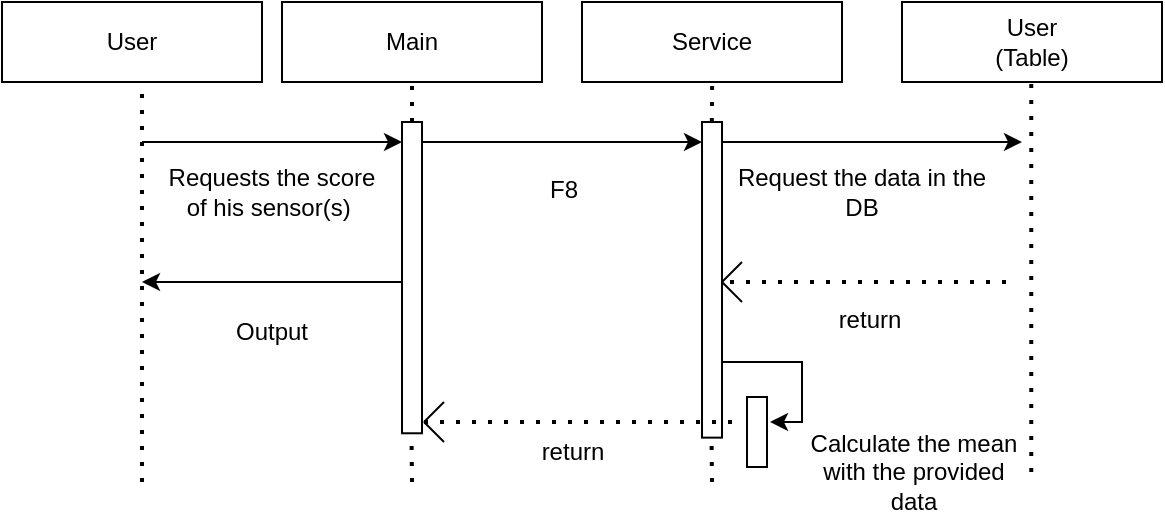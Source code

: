 <mxfile version="21.1.4" type="device">
  <diagram id="0Zi-DuWe4pThfq4NPJX8" name="Page-1">
    <mxGraphModel dx="1400" dy="560" grid="1" gridSize="10" guides="1" tooltips="1" connect="1" arrows="1" fold="1" page="1" pageScale="1" pageWidth="827" pageHeight="1169" math="0" shadow="0">
      <root>
        <mxCell id="0" />
        <mxCell id="1" parent="0" />
        <mxCell id="J0QvIkvwXVLmpFwyTLTm-3" value="" style="rounded=0;whiteSpace=wrap;html=1;" vertex="1" parent="1">
          <mxGeometry x="150" y="10" width="130" height="40" as="geometry" />
        </mxCell>
        <mxCell id="J0QvIkvwXVLmpFwyTLTm-5" value="Main" style="text;html=1;strokeColor=none;fillColor=none;align=center;verticalAlign=middle;whiteSpace=wrap;rounded=0;" vertex="1" parent="1">
          <mxGeometry x="185" y="15" width="60" height="30" as="geometry" />
        </mxCell>
        <mxCell id="J0QvIkvwXVLmpFwyTLTm-8" value="" style="rounded=0;whiteSpace=wrap;html=1;" vertex="1" parent="1">
          <mxGeometry x="10" y="10" width="130" height="40" as="geometry" />
        </mxCell>
        <mxCell id="J0QvIkvwXVLmpFwyTLTm-9" value="User" style="text;html=1;strokeColor=none;fillColor=none;align=center;verticalAlign=middle;whiteSpace=wrap;rounded=0;" vertex="1" parent="1">
          <mxGeometry x="45" y="15" width="60" height="30" as="geometry" />
        </mxCell>
        <mxCell id="J0QvIkvwXVLmpFwyTLTm-11" value="" style="endArrow=classic;html=1;rounded=0;" edge="1" parent="1">
          <mxGeometry width="50" height="50" relative="1" as="geometry">
            <mxPoint x="80" y="80" as="sourcePoint" />
            <mxPoint x="210" y="80" as="targetPoint" />
          </mxGeometry>
        </mxCell>
        <mxCell id="J0QvIkvwXVLmpFwyTLTm-14" value="Requests the score&lt;br&gt;of his sensor(s)&amp;nbsp;" style="text;html=1;strokeColor=none;fillColor=none;align=center;verticalAlign=middle;whiteSpace=wrap;rounded=0;" vertex="1" parent="1">
          <mxGeometry x="80" y="90" width="130" height="30" as="geometry" />
        </mxCell>
        <mxCell id="J0QvIkvwXVLmpFwyTLTm-16" value="" style="rounded=0;whiteSpace=wrap;html=1;" vertex="1" parent="1">
          <mxGeometry x="300" y="10" width="130" height="40" as="geometry" />
        </mxCell>
        <mxCell id="J0QvIkvwXVLmpFwyTLTm-17" value="Service" style="text;html=1;strokeColor=none;fillColor=none;align=center;verticalAlign=middle;whiteSpace=wrap;rounded=0;" vertex="1" parent="1">
          <mxGeometry x="335" y="15" width="60" height="30" as="geometry" />
        </mxCell>
        <mxCell id="J0QvIkvwXVLmpFwyTLTm-19" value="" style="rounded=0;whiteSpace=wrap;html=1;" vertex="1" parent="1">
          <mxGeometry x="460" y="10" width="130" height="40" as="geometry" />
        </mxCell>
        <mxCell id="J0QvIkvwXVLmpFwyTLTm-20" value="User (Table)" style="text;html=1;strokeColor=none;fillColor=none;align=center;verticalAlign=middle;whiteSpace=wrap;rounded=0;" vertex="1" parent="1">
          <mxGeometry x="495" y="15" width="60" height="30" as="geometry" />
        </mxCell>
        <mxCell id="J0QvIkvwXVLmpFwyTLTm-28" value="" style="endArrow=classic;html=1;rounded=0;" edge="1" parent="1">
          <mxGeometry width="50" height="50" relative="1" as="geometry">
            <mxPoint x="220" y="80" as="sourcePoint" />
            <mxPoint x="360" y="80" as="targetPoint" />
          </mxGeometry>
        </mxCell>
        <mxCell id="J0QvIkvwXVLmpFwyTLTm-30" value="F8" style="text;html=1;strokeColor=none;fillColor=none;align=center;verticalAlign=middle;whiteSpace=wrap;rounded=0;" vertex="1" parent="1">
          <mxGeometry x="221" y="89" width="140" height="30" as="geometry" />
        </mxCell>
        <mxCell id="J0QvIkvwXVLmpFwyTLTm-31" value="" style="endArrow=classic;html=1;rounded=0;" edge="1" parent="1">
          <mxGeometry width="50" height="50" relative="1" as="geometry">
            <mxPoint x="370" y="80" as="sourcePoint" />
            <mxPoint x="520" y="80" as="targetPoint" />
          </mxGeometry>
        </mxCell>
        <mxCell id="J0QvIkvwXVLmpFwyTLTm-32" value="Request the data in the DB" style="text;html=1;strokeColor=none;fillColor=none;align=center;verticalAlign=middle;whiteSpace=wrap;rounded=0;" vertex="1" parent="1">
          <mxGeometry x="370" y="90" width="140" height="30" as="geometry" />
        </mxCell>
        <mxCell id="J0QvIkvwXVLmpFwyTLTm-34" value="" style="endArrow=none;dashed=1;html=1;dashPattern=1 3;strokeWidth=2;rounded=0;" edge="1" parent="1">
          <mxGeometry width="50" height="50" relative="1" as="geometry">
            <mxPoint x="374" y="150" as="sourcePoint" />
            <mxPoint x="514" y="150" as="targetPoint" />
          </mxGeometry>
        </mxCell>
        <mxCell id="J0QvIkvwXVLmpFwyTLTm-35" value="" style="endArrow=none;html=1;rounded=0;" edge="1" parent="1">
          <mxGeometry width="50" height="50" relative="1" as="geometry">
            <mxPoint x="370" y="150" as="sourcePoint" />
            <mxPoint x="380" y="140" as="targetPoint" />
          </mxGeometry>
        </mxCell>
        <mxCell id="J0QvIkvwXVLmpFwyTLTm-36" value="" style="endArrow=none;html=1;rounded=0;" edge="1" parent="1">
          <mxGeometry width="50" height="50" relative="1" as="geometry">
            <mxPoint x="370" y="150" as="sourcePoint" />
            <mxPoint x="380" y="160" as="targetPoint" />
            <Array as="points">
              <mxPoint x="380" y="160" />
            </Array>
          </mxGeometry>
        </mxCell>
        <mxCell id="J0QvIkvwXVLmpFwyTLTm-49" value="" style="endArrow=classic;html=1;rounded=0;" edge="1" parent="1">
          <mxGeometry width="50" height="50" relative="1" as="geometry">
            <mxPoint x="210" y="150" as="sourcePoint" />
            <mxPoint x="80" y="150" as="targetPoint" />
          </mxGeometry>
        </mxCell>
        <mxCell id="J0QvIkvwXVLmpFwyTLTm-51" value="return" style="text;html=1;strokeColor=none;fillColor=none;align=center;verticalAlign=middle;whiteSpace=wrap;rounded=0;" vertex="1" parent="1">
          <mxGeometry x="414" y="153.91" width="60" height="30" as="geometry" />
        </mxCell>
        <mxCell id="J0QvIkvwXVLmpFwyTLTm-52" value="Output" style="text;html=1;strokeColor=none;fillColor=none;align=center;verticalAlign=middle;whiteSpace=wrap;rounded=0;" vertex="1" parent="1">
          <mxGeometry x="115" y="160" width="60" height="30" as="geometry" />
        </mxCell>
        <mxCell id="J0QvIkvwXVLmpFwyTLTm-53" value="" style="endArrow=none;dashed=1;html=1;dashPattern=1 3;strokeWidth=2;rounded=0;" edge="1" parent="1">
          <mxGeometry width="50" height="50" relative="1" as="geometry">
            <mxPoint x="80" y="250" as="sourcePoint" />
            <mxPoint x="80" y="50" as="targetPoint" />
          </mxGeometry>
        </mxCell>
        <mxCell id="J0QvIkvwXVLmpFwyTLTm-55" value="" style="endArrow=none;dashed=1;html=1;dashPattern=1 3;strokeWidth=2;rounded=0;entryX=0.5;entryY=1;entryDx=0;entryDy=0;" edge="1" parent="1" target="J0QvIkvwXVLmpFwyTLTm-3">
          <mxGeometry width="50" height="50" relative="1" as="geometry">
            <mxPoint x="215" y="70" as="sourcePoint" />
            <mxPoint x="220" y="60" as="targetPoint" />
          </mxGeometry>
        </mxCell>
        <mxCell id="J0QvIkvwXVLmpFwyTLTm-56" value="" style="rounded=0;whiteSpace=wrap;html=1;rotation=-90;" vertex="1" parent="1">
          <mxGeometry x="137.19" y="142.82" width="155.63" height="10" as="geometry" />
        </mxCell>
        <mxCell id="J0QvIkvwXVLmpFwyTLTm-59" value="" style="rounded=0;whiteSpace=wrap;html=1;rotation=-90;" vertex="1" parent="1">
          <mxGeometry x="286.1" y="143.91" width="157.81" height="10" as="geometry" />
        </mxCell>
        <mxCell id="J0QvIkvwXVLmpFwyTLTm-60" value="" style="endArrow=none;dashed=1;html=1;dashPattern=1 3;strokeWidth=2;rounded=0;" edge="1" parent="1">
          <mxGeometry width="50" height="50" relative="1" as="geometry">
            <mxPoint x="364.91" y="70" as="sourcePoint" />
            <mxPoint x="365.08" y="50" as="targetPoint" />
          </mxGeometry>
        </mxCell>
        <mxCell id="J0QvIkvwXVLmpFwyTLTm-62" value="" style="endArrow=none;dashed=1;html=1;dashPattern=1 3;strokeWidth=2;rounded=0;" edge="1" parent="1">
          <mxGeometry width="50" height="50" relative="1" as="geometry">
            <mxPoint x="524.63" y="245" as="sourcePoint" />
            <mxPoint x="524.63" y="45" as="targetPoint" />
          </mxGeometry>
        </mxCell>
        <mxCell id="J0QvIkvwXVLmpFwyTLTm-64" value="" style="rounded=0;whiteSpace=wrap;html=1;rotation=-90;" vertex="1" parent="1">
          <mxGeometry x="370" y="220" width="35" height="10" as="geometry" />
        </mxCell>
        <mxCell id="J0QvIkvwXVLmpFwyTLTm-65" value="" style="endArrow=classic;html=1;rounded=0;" edge="1" parent="1">
          <mxGeometry width="50" height="50" relative="1" as="geometry">
            <mxPoint x="370" y="190" as="sourcePoint" />
            <mxPoint x="394" y="220" as="targetPoint" />
            <Array as="points">
              <mxPoint x="410" y="190" />
              <mxPoint x="410" y="220" />
            </Array>
          </mxGeometry>
        </mxCell>
        <mxCell id="J0QvIkvwXVLmpFwyTLTm-66" value="Calculate the mean with the provided data" style="text;html=1;strokeColor=none;fillColor=none;align=center;verticalAlign=middle;whiteSpace=wrap;rounded=0;" vertex="1" parent="1">
          <mxGeometry x="413" y="230" width="106" height="30" as="geometry" />
        </mxCell>
        <mxCell id="J0QvIkvwXVLmpFwyTLTm-68" value="" style="endArrow=none;dashed=1;html=1;dashPattern=1 3;strokeWidth=2;rounded=0;" edge="1" parent="1">
          <mxGeometry width="50" height="50" relative="1" as="geometry">
            <mxPoint x="221" y="220" as="sourcePoint" />
            <mxPoint x="380" y="220" as="targetPoint" />
          </mxGeometry>
        </mxCell>
        <mxCell id="J0QvIkvwXVLmpFwyTLTm-69" value="" style="endArrow=none;html=1;rounded=0;" edge="1" parent="1">
          <mxGeometry width="50" height="50" relative="1" as="geometry">
            <mxPoint x="221" y="220" as="sourcePoint" />
            <mxPoint x="231" y="210" as="targetPoint" />
          </mxGeometry>
        </mxCell>
        <mxCell id="J0QvIkvwXVLmpFwyTLTm-70" value="" style="endArrow=none;html=1;rounded=0;" edge="1" parent="1">
          <mxGeometry width="50" height="50" relative="1" as="geometry">
            <mxPoint x="221" y="220" as="sourcePoint" />
            <mxPoint x="231" y="230" as="targetPoint" />
            <Array as="points">
              <mxPoint x="231" y="230" />
            </Array>
          </mxGeometry>
        </mxCell>
        <mxCell id="J0QvIkvwXVLmpFwyTLTm-71" value="return" style="text;html=1;strokeColor=none;fillColor=none;align=center;verticalAlign=middle;whiteSpace=wrap;rounded=0;" vertex="1" parent="1">
          <mxGeometry x="261" y="220" width="69" height="30" as="geometry" />
        </mxCell>
        <mxCell id="J0QvIkvwXVLmpFwyTLTm-74" value="" style="endArrow=none;dashed=1;html=1;dashPattern=1 3;strokeWidth=2;rounded=0;" edge="1" parent="1">
          <mxGeometry width="50" height="50" relative="1" as="geometry">
            <mxPoint x="365" y="250" as="sourcePoint" />
            <mxPoint x="364.79" y="230" as="targetPoint" />
          </mxGeometry>
        </mxCell>
        <mxCell id="J0QvIkvwXVLmpFwyTLTm-75" value="" style="endArrow=none;dashed=1;html=1;dashPattern=1 3;strokeWidth=2;rounded=0;" edge="1" parent="1">
          <mxGeometry width="50" height="50" relative="1" as="geometry">
            <mxPoint x="215" y="250" as="sourcePoint" />
            <mxPoint x="214.79" y="230" as="targetPoint" />
          </mxGeometry>
        </mxCell>
      </root>
    </mxGraphModel>
  </diagram>
</mxfile>
